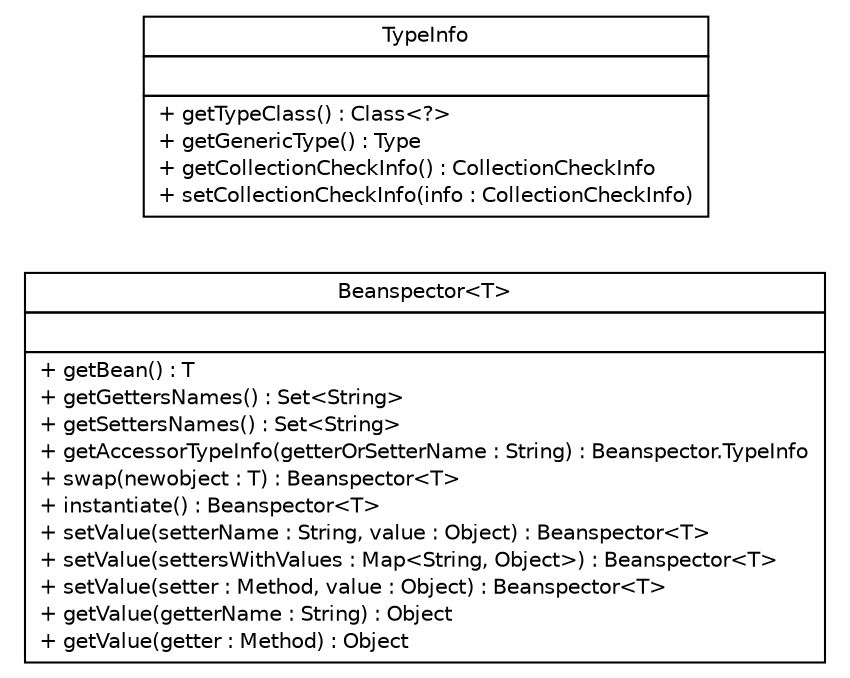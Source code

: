 #!/usr/local/bin/dot
#
# Class diagram 
# Generated by UMLGraph version 5.1 (http://www.umlgraph.org/)
#

digraph G {
	edge [fontname="Helvetica",fontsize=10,labelfontname="Helvetica",labelfontsize=10];
	node [fontname="Helvetica",fontsize=10,shape=plaintext];
	nodesep=0.25;
	ranksep=0.5;
	rankdir=LR;
	// org.apache.cxf.jaxrs.ext.search.Beanspector<T>
	c8154 [label=<<table title="org.apache.cxf.jaxrs.ext.search.Beanspector" border="0" cellborder="1" cellspacing="0" cellpadding="2" port="p" href="./Beanspector.html">
		<tr><td><table border="0" cellspacing="0" cellpadding="1">
<tr><td align="center" balign="center"> Beanspector&lt;T&gt; </td></tr>
		</table></td></tr>
		<tr><td><table border="0" cellspacing="0" cellpadding="1">
<tr><td align="left" balign="left">  </td></tr>
		</table></td></tr>
		<tr><td><table border="0" cellspacing="0" cellpadding="1">
<tr><td align="left" balign="left"> + getBean() : T </td></tr>
<tr><td align="left" balign="left"> + getGettersNames() : Set&lt;String&gt; </td></tr>
<tr><td align="left" balign="left"> + getSettersNames() : Set&lt;String&gt; </td></tr>
<tr><td align="left" balign="left"> + getAccessorTypeInfo(getterOrSetterName : String) : Beanspector.TypeInfo </td></tr>
<tr><td align="left" balign="left"> + swap(newobject : T) : Beanspector&lt;T&gt; </td></tr>
<tr><td align="left" balign="left"> + instantiate() : Beanspector&lt;T&gt; </td></tr>
<tr><td align="left" balign="left"> + setValue(setterName : String, value : Object) : Beanspector&lt;T&gt; </td></tr>
<tr><td align="left" balign="left"> + setValue(settersWithValues : Map&lt;String, Object&gt;) : Beanspector&lt;T&gt; </td></tr>
<tr><td align="left" balign="left"> + setValue(setter : Method, value : Object) : Beanspector&lt;T&gt; </td></tr>
<tr><td align="left" balign="left"> + getValue(getterName : String) : Object </td></tr>
<tr><td align="left" balign="left"> + getValue(getter : Method) : Object </td></tr>
		</table></td></tr>
		</table>>, fontname="Helvetica", fontcolor="black", fontsize=10.0];
	// org.apache.cxf.jaxrs.ext.search.Beanspector.TypeInfo
	c8155 [label=<<table title="org.apache.cxf.jaxrs.ext.search.Beanspector.TypeInfo" border="0" cellborder="1" cellspacing="0" cellpadding="2" port="p" href="./Beanspector.TypeInfo.html">
		<tr><td><table border="0" cellspacing="0" cellpadding="1">
<tr><td align="center" balign="center"> TypeInfo </td></tr>
		</table></td></tr>
		<tr><td><table border="0" cellspacing="0" cellpadding="1">
<tr><td align="left" balign="left">  </td></tr>
		</table></td></tr>
		<tr><td><table border="0" cellspacing="0" cellpadding="1">
<tr><td align="left" balign="left"> + getTypeClass() : Class&lt;?&gt; </td></tr>
<tr><td align="left" balign="left"> + getGenericType() : Type </td></tr>
<tr><td align="left" balign="left"> + getCollectionCheckInfo() : CollectionCheckInfo </td></tr>
<tr><td align="left" balign="left"> + setCollectionCheckInfo(info : CollectionCheckInfo) </td></tr>
		</table></td></tr>
		</table>>, fontname="Helvetica", fontcolor="black", fontsize=10.0];
}

